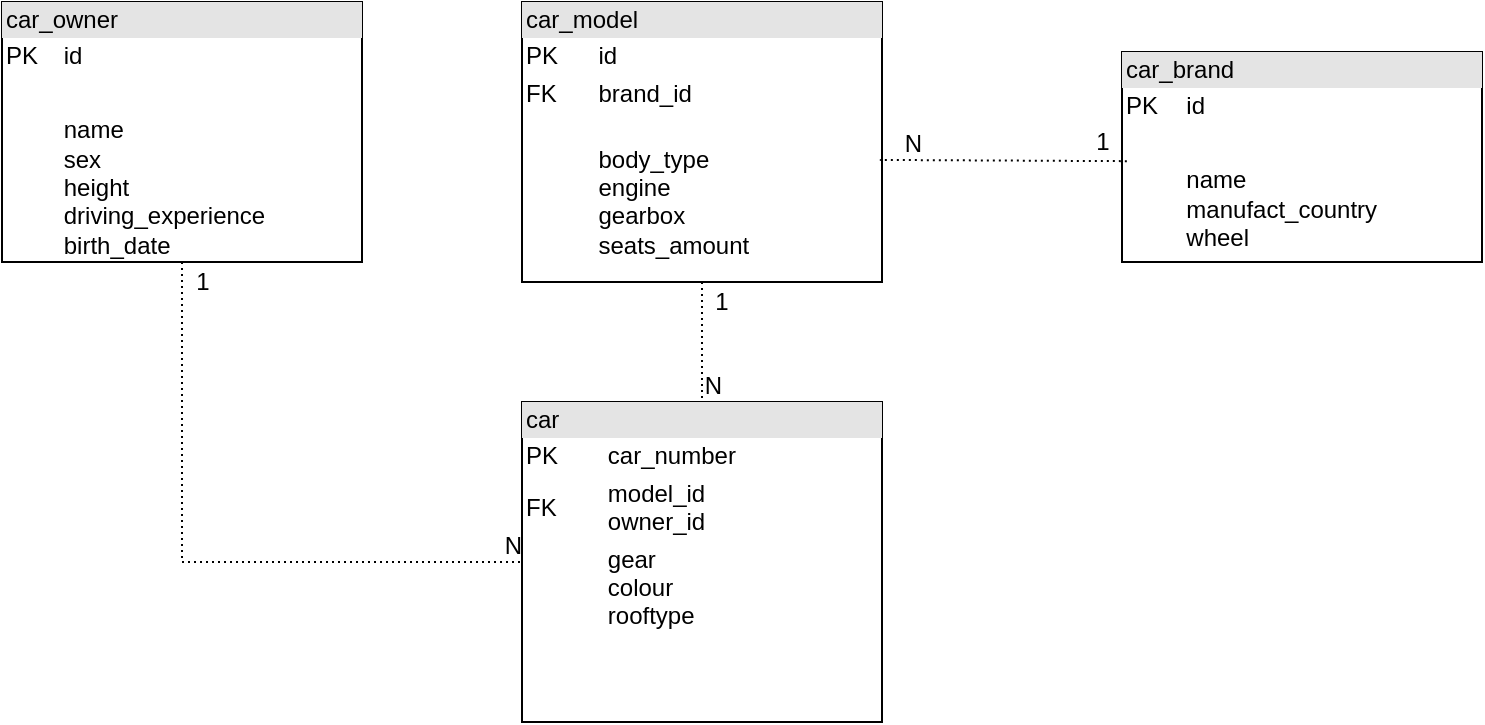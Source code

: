 <mxfile version="15.7.3" type="device"><diagram id="A7QnhzcejE7_Pqy6p7Oy" name="Page-1"><mxGraphModel dx="782" dy="539" grid="1" gridSize="10" guides="1" tooltips="1" connect="1" arrows="1" fold="1" page="1" pageScale="1" pageWidth="850" pageHeight="1100" math="0" shadow="0"><root><mxCell id="0"/><mxCell id="1" parent="0"/><mxCell id="N4WHvgxJOC9UELJfC7zV-2" value="&lt;div style=&quot;box-sizing: border-box ; width: 100% ; background: #e4e4e4 ; padding: 2px&quot;&gt;car_owner&lt;/div&gt;&lt;table style=&quot;width: 100% ; font-size: 1em&quot; cellpadding=&quot;2&quot; cellspacing=&quot;0&quot;&gt;&lt;tbody&gt;&lt;tr&gt;&lt;td&gt;PK&lt;/td&gt;&lt;td&gt;id&lt;/td&gt;&lt;/tr&gt;&lt;tr&gt;&lt;td&gt;&lt;br&gt;&lt;/td&gt;&lt;td&gt;&lt;br&gt;&lt;/td&gt;&lt;/tr&gt;&lt;tr&gt;&lt;td&gt;&lt;/td&gt;&lt;td&gt;name&lt;br&gt;sex&lt;br&gt;height&lt;br&gt;driving_experience&lt;br&gt;birth_date&lt;/td&gt;&lt;/tr&gt;&lt;/tbody&gt;&lt;/table&gt;" style="verticalAlign=top;align=left;overflow=fill;html=1;" parent="1" vertex="1"><mxGeometry x="80" y="80" width="180" height="130" as="geometry"/></mxCell><mxCell id="N4WHvgxJOC9UELJfC7zV-3" value="&lt;div style=&quot;box-sizing: border-box ; width: 100% ; background: #e4e4e4 ; padding: 2px&quot;&gt;car_brand&lt;/div&gt;&lt;table style=&quot;width: 100% ; font-size: 1em&quot; cellpadding=&quot;2&quot; cellspacing=&quot;0&quot;&gt;&lt;tbody&gt;&lt;tr&gt;&lt;td&gt;PK&lt;/td&gt;&lt;td&gt;id&lt;/td&gt;&lt;/tr&gt;&lt;tr&gt;&lt;td&gt;&lt;br&gt;&lt;/td&gt;&lt;td&gt;&lt;br&gt;&lt;/td&gt;&lt;/tr&gt;&lt;tr&gt;&lt;td&gt;&lt;/td&gt;&lt;td&gt;name&lt;br&gt;manufact_country&lt;br&gt;wheel&lt;br&gt;&lt;/td&gt;&lt;/tr&gt;&lt;/tbody&gt;&lt;/table&gt;" style="verticalAlign=top;align=left;overflow=fill;html=1;" parent="1" vertex="1"><mxGeometry x="640" y="105" width="180" height="105" as="geometry"/></mxCell><mxCell id="N4WHvgxJOC9UELJfC7zV-4" value="&lt;div style=&quot;box-sizing: border-box ; width: 100% ; background: #e4e4e4 ; padding: 2px&quot;&gt;car_model&lt;/div&gt;&lt;table style=&quot;width: 100% ; font-size: 1em&quot; cellpadding=&quot;2&quot; cellspacing=&quot;0&quot;&gt;&lt;tbody&gt;&lt;tr&gt;&lt;td&gt;PK&lt;/td&gt;&lt;td&gt;id&lt;/td&gt;&lt;/tr&gt;&lt;tr&gt;&lt;td&gt;FK&lt;/td&gt;&lt;td&gt;brand_id&lt;/td&gt;&lt;/tr&gt;&lt;tr&gt;&lt;td&gt;&lt;/td&gt;&lt;td&gt;&lt;br&gt;body_type&lt;br&gt;engine&lt;br&gt;gearbox&lt;br&gt;seats_amount&lt;br&gt;&lt;/td&gt;&lt;/tr&gt;&lt;/tbody&gt;&lt;/table&gt;" style="verticalAlign=top;align=left;overflow=fill;html=1;" parent="1" vertex="1"><mxGeometry x="340" y="80" width="180" height="140" as="geometry"/></mxCell><mxCell id="N4WHvgxJOC9UELJfC7zV-5" value="&lt;div style=&quot;box-sizing: border-box ; width: 100% ; background: #e4e4e4 ; padding: 2px&quot;&gt;car&lt;/div&gt;&lt;table style=&quot;width: 100% ; font-size: 1em&quot; cellpadding=&quot;2&quot; cellspacing=&quot;0&quot;&gt;&lt;tbody&gt;&lt;tr&gt;&lt;td&gt;PK&lt;/td&gt;&lt;td&gt;car_number&lt;/td&gt;&lt;/tr&gt;&lt;tr&gt;&lt;td&gt;FK&lt;/td&gt;&lt;td&gt;model_id&lt;br&gt;owner_id&lt;br&gt;&lt;/td&gt;&lt;/tr&gt;&lt;tr&gt;&lt;td&gt;&lt;/td&gt;&lt;td&gt;gear&lt;br&gt;colour&lt;br&gt;rooftype&lt;/td&gt;&lt;/tr&gt;&lt;/tbody&gt;&lt;/table&gt;" style="verticalAlign=top;align=left;overflow=fill;html=1;" parent="1" vertex="1"><mxGeometry x="340" y="280" width="180" height="160" as="geometry"/></mxCell><mxCell id="N4WHvgxJOC9UELJfC7zV-7" value="" style="endArrow=none;html=1;rounded=0;dashed=1;dashPattern=1 2;exitX=0.5;exitY=1;exitDx=0;exitDy=0;entryX=0;entryY=0.5;entryDx=0;entryDy=0;" parent="1" source="N4WHvgxJOC9UELJfC7zV-2" target="N4WHvgxJOC9UELJfC7zV-5" edge="1"><mxGeometry relative="1" as="geometry"><mxPoint x="340" y="410" as="sourcePoint"/><mxPoint x="500" y="410" as="targetPoint"/><Array as="points"><mxPoint x="170" y="360"/></Array></mxGeometry></mxCell><mxCell id="N4WHvgxJOC9UELJfC7zV-8" value="N" style="resizable=0;html=1;align=right;verticalAlign=bottom;" parent="N4WHvgxJOC9UELJfC7zV-7" connectable="0" vertex="1"><mxGeometry x="1" relative="1" as="geometry"/></mxCell><mxCell id="N4WHvgxJOC9UELJfC7zV-9" value="1" style="text;html=1;align=center;verticalAlign=middle;resizable=0;points=[];autosize=1;strokeColor=none;" parent="1" vertex="1"><mxGeometry x="170" y="210" width="20" height="20" as="geometry"/></mxCell><mxCell id="N4WHvgxJOC9UELJfC7zV-12" value="1" style="text;html=1;align=center;verticalAlign=middle;resizable=0;points=[];autosize=1;strokeColor=none;" parent="1" vertex="1"><mxGeometry x="620" y="140" width="20" height="20" as="geometry"/></mxCell><mxCell id="N4WHvgxJOC9UELJfC7zV-13" value="" style="endArrow=none;html=1;rounded=0;dashed=1;dashPattern=1 2;entryX=0.994;entryY=0.564;entryDx=0;entryDy=0;entryPerimeter=0;exitX=1.121;exitY=0.979;exitDx=0;exitDy=0;exitPerimeter=0;" parent="1" source="N4WHvgxJOC9UELJfC7zV-12" target="N4WHvgxJOC9UELJfC7zV-4" edge="1"><mxGeometry relative="1" as="geometry"><mxPoint x="640" y="159" as="sourcePoint"/><mxPoint x="500" y="410" as="targetPoint"/></mxGeometry></mxCell><mxCell id="N4WHvgxJOC9UELJfC7zV-14" value="N" style="resizable=0;html=1;align=right;verticalAlign=bottom;" parent="N4WHvgxJOC9UELJfC7zV-13" connectable="0" vertex="1"><mxGeometry x="1" relative="1" as="geometry"><mxPoint x="22" y="1" as="offset"/></mxGeometry></mxCell><mxCell id="N4WHvgxJOC9UELJfC7zV-15" value="" style="endArrow=none;html=1;rounded=0;dashed=1;dashPattern=1 2;exitX=0.5;exitY=1;exitDx=0;exitDy=0;entryX=0.5;entryY=0;entryDx=0;entryDy=0;" parent="1" source="N4WHvgxJOC9UELJfC7zV-4" target="N4WHvgxJOC9UELJfC7zV-5" edge="1"><mxGeometry relative="1" as="geometry"><mxPoint x="340" y="270" as="sourcePoint"/><mxPoint x="500" y="270" as="targetPoint"/></mxGeometry></mxCell><mxCell id="N4WHvgxJOC9UELJfC7zV-16" value="N" style="resizable=0;html=1;align=right;verticalAlign=bottom;" parent="N4WHvgxJOC9UELJfC7zV-15" connectable="0" vertex="1"><mxGeometry x="1" relative="1" as="geometry"><mxPoint x="10" as="offset"/></mxGeometry></mxCell><mxCell id="3oYtPmx1HeH4bVT6_mDn-1" value="1" style="text;html=1;strokeColor=none;fillColor=none;align=center;verticalAlign=middle;whiteSpace=wrap;rounded=0;" parent="1" vertex="1"><mxGeometry x="420" y="220" width="40" height="20" as="geometry"/></mxCell></root></mxGraphModel></diagram></mxfile>